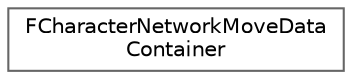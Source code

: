 digraph "Graphical Class Hierarchy"
{
 // INTERACTIVE_SVG=YES
 // LATEX_PDF_SIZE
  bgcolor="transparent";
  edge [fontname=Helvetica,fontsize=10,labelfontname=Helvetica,labelfontsize=10];
  node [fontname=Helvetica,fontsize=10,shape=box,height=0.2,width=0.4];
  rankdir="LR";
  Node0 [id="Node000000",label="FCharacterNetworkMoveData\lContainer",height=0.2,width=0.4,color="grey40", fillcolor="white", style="filled",URL="$d8/dfe/structFCharacterNetworkMoveDataContainer.html",tooltip="Struct used for network RPC parameters between client/server by ACharacter and UCharacterMovementComp..."];
}
